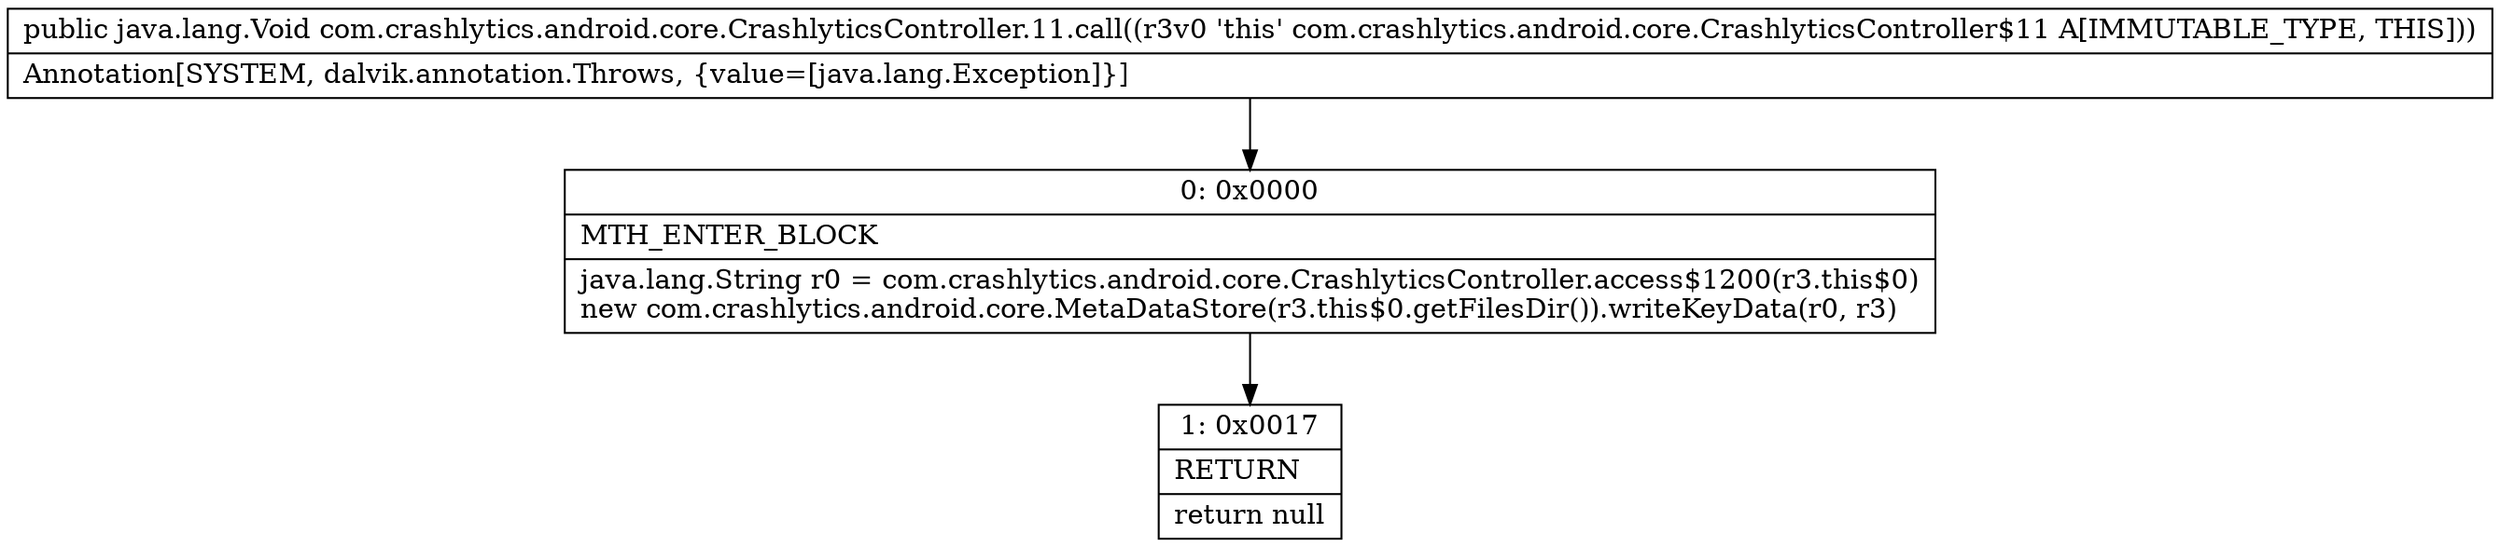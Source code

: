 digraph "CFG forcom.crashlytics.android.core.CrashlyticsController.11.call()Ljava\/lang\/Void;" {
Node_0 [shape=record,label="{0\:\ 0x0000|MTH_ENTER_BLOCK\l|java.lang.String r0 = com.crashlytics.android.core.CrashlyticsController.access$1200(r3.this$0)\lnew com.crashlytics.android.core.MetaDataStore(r3.this$0.getFilesDir()).writeKeyData(r0, r3)\l}"];
Node_1 [shape=record,label="{1\:\ 0x0017|RETURN\l|return null\l}"];
MethodNode[shape=record,label="{public java.lang.Void com.crashlytics.android.core.CrashlyticsController.11.call((r3v0 'this' com.crashlytics.android.core.CrashlyticsController$11 A[IMMUTABLE_TYPE, THIS]))  | Annotation[SYSTEM, dalvik.annotation.Throws, \{value=[java.lang.Exception]\}]\l}"];
MethodNode -> Node_0;
Node_0 -> Node_1;
}

